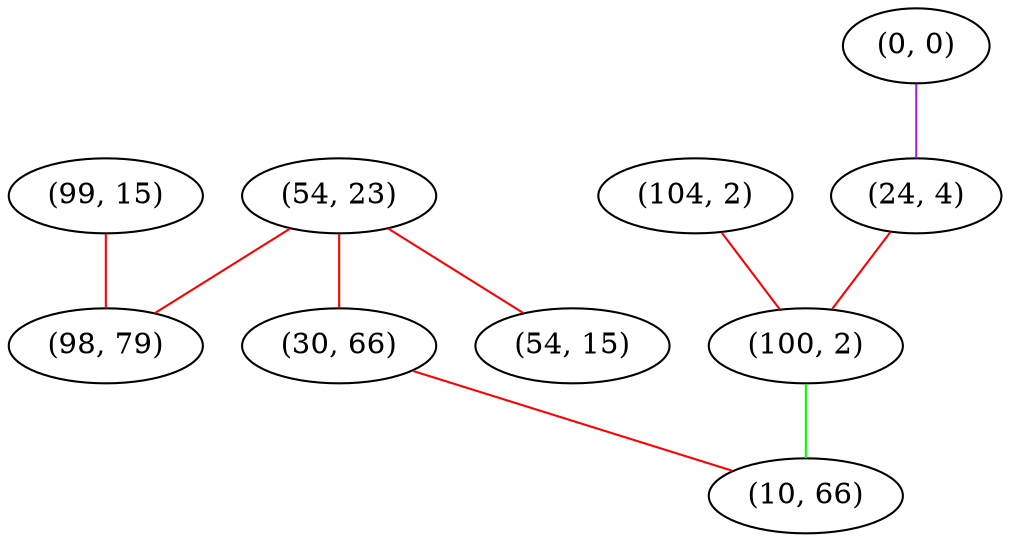 graph "" {
"(99, 15)";
"(0, 0)";
"(54, 23)";
"(104, 2)";
"(30, 66)";
"(54, 15)";
"(24, 4)";
"(98, 79)";
"(100, 2)";
"(10, 66)";
"(99, 15)" -- "(98, 79)"  [color=red, key=0, weight=1];
"(0, 0)" -- "(24, 4)"  [color=purple, key=0, weight=4];
"(54, 23)" -- "(98, 79)"  [color=red, key=0, weight=1];
"(54, 23)" -- "(30, 66)"  [color=red, key=0, weight=1];
"(54, 23)" -- "(54, 15)"  [color=red, key=0, weight=1];
"(104, 2)" -- "(100, 2)"  [color=red, key=0, weight=1];
"(30, 66)" -- "(10, 66)"  [color=red, key=0, weight=1];
"(24, 4)" -- "(100, 2)"  [color=red, key=0, weight=1];
"(100, 2)" -- "(10, 66)"  [color=green, key=0, weight=2];
}
